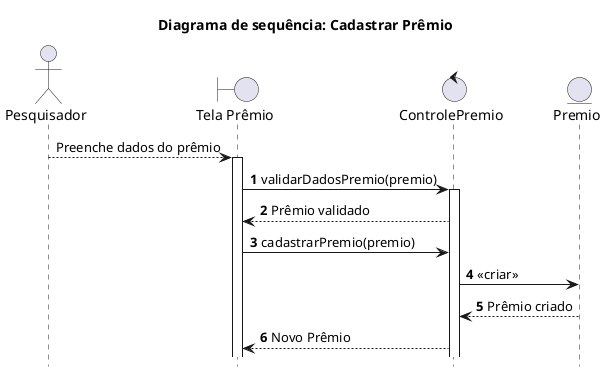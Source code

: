@startuml DiagramaCadastrarPremio
title "Diagrama de sequência: Cadastrar Prêmio"
hide footbox

actor "Pesquisador" as Pesquisador
boundary "Tela Prêmio" as UIPremio
control "ControlePremio" as ControlePremio
entity "Premio" as Premio

Pesquisador --> UIPremio ++: Preenche dados do prêmio
autonumber
UIPremio -> ControlePremio++: validarDadosPremio(premio)
ControlePremio --> UIPremio: Prêmio validado
UIPremio -> ControlePremio: cadastrarPremio(premio)
ControlePremio -> Premio: <<criar>>
Premio --> ControlePremio: Prêmio criado
ControlePremio --> UIPremio: Novo Prêmio
autonumber stop
@enduml